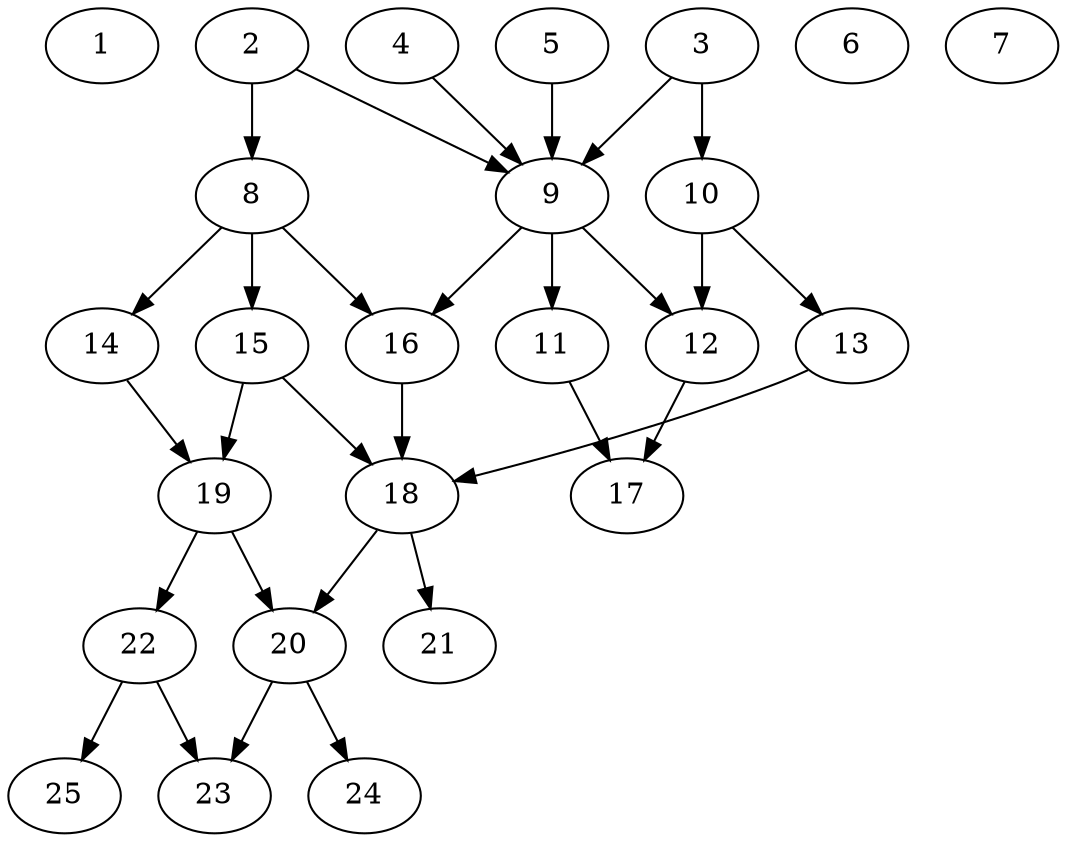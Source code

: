 // DAG automatically generated by daggen at Tue Aug  6 16:26:47 2019
// ./daggen --dot -n 25 --ccr 0.5 --fat 0.6 --regular 0.5 --density 0.5 --mindata 5242880 --maxdata 52428800 
digraph G {
  1 [size="27375616", alpha="0.18", expect_size="13687808"] 
  2 [size="25643008", alpha="0.11", expect_size="12821504"] 
  2 -> 8 [size ="12821504"]
  2 -> 9 [size ="12821504"]
  3 [size="101283840", alpha="0.17", expect_size="50641920"] 
  3 -> 9 [size ="50641920"]
  3 -> 10 [size ="50641920"]
  4 [size="39610368", alpha="0.08", expect_size="19805184"] 
  4 -> 9 [size ="19805184"]
  5 [size="89667584", alpha="0.16", expect_size="44833792"] 
  5 -> 9 [size ="44833792"]
  6 [size="102850560", alpha="0.20", expect_size="51425280"] 
  7 [size="56440832", alpha="0.13", expect_size="28220416"] 
  8 [size="103057408", alpha="0.09", expect_size="51528704"] 
  8 -> 14 [size ="51528704"]
  8 -> 15 [size ="51528704"]
  8 -> 16 [size ="51528704"]
  9 [size="100515840", alpha="0.12", expect_size="50257920"] 
  9 -> 11 [size ="50257920"]
  9 -> 12 [size ="50257920"]
  9 -> 16 [size ="50257920"]
  10 [size="68282368", alpha="0.14", expect_size="34141184"] 
  10 -> 12 [size ="34141184"]
  10 -> 13 [size ="34141184"]
  11 [size="85354496", alpha="0.08", expect_size="42677248"] 
  11 -> 17 [size ="42677248"]
  12 [size="74065920", alpha="0.18", expect_size="37032960"] 
  12 -> 17 [size ="37032960"]
  13 [size="32393216", alpha="0.10", expect_size="16196608"] 
  13 -> 18 [size ="16196608"]
  14 [size="18802688", alpha="0.01", expect_size="9401344"] 
  14 -> 19 [size ="9401344"]
  15 [size="54259712", alpha="0.08", expect_size="27129856"] 
  15 -> 18 [size ="27129856"]
  15 -> 19 [size ="27129856"]
  16 [size="33583104", alpha="0.09", expect_size="16791552"] 
  16 -> 18 [size ="16791552"]
  17 [size="31430656", alpha="0.19", expect_size="15715328"] 
  18 [size="91840512", alpha="0.09", expect_size="45920256"] 
  18 -> 20 [size ="45920256"]
  18 -> 21 [size ="45920256"]
  19 [size="39655424", alpha="0.13", expect_size="19827712"] 
  19 -> 20 [size ="19827712"]
  19 -> 22 [size ="19827712"]
  20 [size="95746048", alpha="0.18", expect_size="47873024"] 
  20 -> 23 [size ="47873024"]
  20 -> 24 [size ="47873024"]
  21 [size="66881536", alpha="0.07", expect_size="33440768"] 
  22 [size="104443904", alpha="0.19", expect_size="52221952"] 
  22 -> 23 [size ="52221952"]
  22 -> 25 [size ="52221952"]
  23 [size="95162368", alpha="0.10", expect_size="47581184"] 
  24 [size="47290368", alpha="0.07", expect_size="23645184"] 
  25 [size="52109312", alpha="0.01", expect_size="26054656"] 
}
